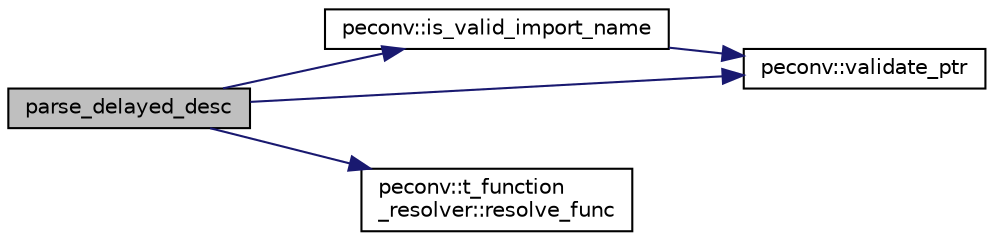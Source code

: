 digraph "parse_delayed_desc"
{
 // LATEX_PDF_SIZE
  edge [fontname="Helvetica",fontsize="10",labelfontname="Helvetica",labelfontsize="10"];
  node [fontname="Helvetica",fontsize="10",shape=record];
  rankdir="LR";
  Node1 [label="parse_delayed_desc",height=0.2,width=0.4,color="black", fillcolor="grey75", style="filled", fontcolor="black",tooltip=" "];
  Node1 -> Node2 [color="midnightblue",fontsize="10",style="solid",fontname="Helvetica"];
  Node2 [label="peconv::is_valid_import_name",height=0.2,width=0.4,color="black", fillcolor="white", style="filled",URL="$namespacepeconv.html#ac67dbb3e437d06f60e0eb3cfcf567e90",tooltip=" "];
  Node2 -> Node3 [color="midnightblue",fontsize="10",style="solid",fontname="Helvetica"];
  Node3 [label="peconv::validate_ptr",height=0.2,width=0.4,color="black", fillcolor="white", style="filled",URL="$namespacepeconv.html#a02f2984cee1eddb5e883917f2c231016",tooltip=" "];
  Node1 -> Node4 [color="midnightblue",fontsize="10",style="solid",fontname="Helvetica"];
  Node4 [label="peconv::t_function\l_resolver::resolve_func",height=0.2,width=0.4,color="black", fillcolor="white", style="filled",URL="$classpeconv_1_1t__function__resolver.html#a0dbe49233eb550ee84f073128a977159",tooltip=" "];
  Node1 -> Node3 [color="midnightblue",fontsize="10",style="solid",fontname="Helvetica"];
}
